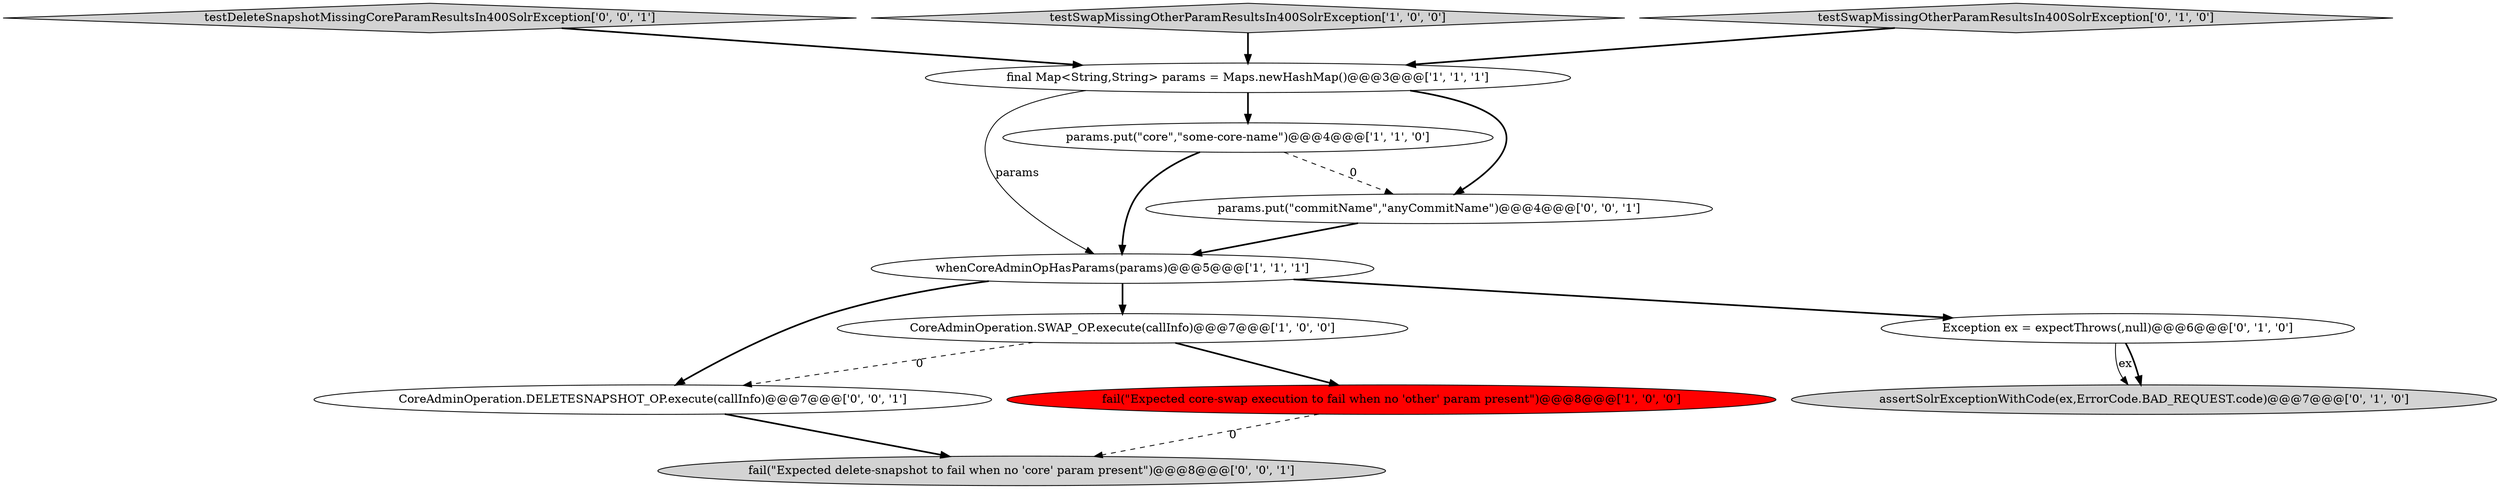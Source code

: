 digraph {
10 [style = filled, label = "CoreAdminOperation.DELETESNAPSHOT_OP.execute(callInfo)@@@7@@@['0', '0', '1']", fillcolor = white, shape = ellipse image = "AAA0AAABBB3BBB"];
5 [style = filled, label = "fail(\"Expected core-swap execution to fail when no 'other' param present\")@@@8@@@['1', '0', '0']", fillcolor = red, shape = ellipse image = "AAA1AAABBB1BBB"];
2 [style = filled, label = "whenCoreAdminOpHasParams(params)@@@5@@@['1', '1', '1']", fillcolor = white, shape = ellipse image = "AAA0AAABBB1BBB"];
12 [style = filled, label = "testDeleteSnapshotMissingCoreParamResultsIn400SolrException['0', '0', '1']", fillcolor = lightgray, shape = diamond image = "AAA0AAABBB3BBB"];
4 [style = filled, label = "CoreAdminOperation.SWAP_OP.execute(callInfo)@@@7@@@['1', '0', '0']", fillcolor = white, shape = ellipse image = "AAA0AAABBB1BBB"];
1 [style = filled, label = "params.put(\"core\",\"some-core-name\")@@@4@@@['1', '1', '0']", fillcolor = white, shape = ellipse image = "AAA0AAABBB1BBB"];
3 [style = filled, label = "testSwapMissingOtherParamResultsIn400SolrException['1', '0', '0']", fillcolor = lightgray, shape = diamond image = "AAA0AAABBB1BBB"];
6 [style = filled, label = "assertSolrExceptionWithCode(ex,ErrorCode.BAD_REQUEST.code)@@@7@@@['0', '1', '0']", fillcolor = lightgray, shape = ellipse image = "AAA0AAABBB2BBB"];
9 [style = filled, label = "params.put(\"commitName\",\"anyCommitName\")@@@4@@@['0', '0', '1']", fillcolor = white, shape = ellipse image = "AAA0AAABBB3BBB"];
11 [style = filled, label = "fail(\"Expected delete-snapshot to fail when no 'core' param present\")@@@8@@@['0', '0', '1']", fillcolor = lightgray, shape = ellipse image = "AAA0AAABBB3BBB"];
8 [style = filled, label = "testSwapMissingOtherParamResultsIn400SolrException['0', '1', '0']", fillcolor = lightgray, shape = diamond image = "AAA0AAABBB2BBB"];
7 [style = filled, label = "Exception ex = expectThrows(,null)@@@6@@@['0', '1', '0']", fillcolor = white, shape = ellipse image = "AAA0AAABBB2BBB"];
0 [style = filled, label = "final Map<String,String> params = Maps.newHashMap()@@@3@@@['1', '1', '1']", fillcolor = white, shape = ellipse image = "AAA0AAABBB1BBB"];
8->0 [style = bold, label=""];
0->2 [style = solid, label="params"];
7->6 [style = solid, label="ex"];
1->9 [style = dashed, label="0"];
1->2 [style = bold, label=""];
0->9 [style = bold, label=""];
2->7 [style = bold, label=""];
4->10 [style = dashed, label="0"];
5->11 [style = dashed, label="0"];
2->10 [style = bold, label=""];
2->4 [style = bold, label=""];
4->5 [style = bold, label=""];
0->1 [style = bold, label=""];
9->2 [style = bold, label=""];
12->0 [style = bold, label=""];
3->0 [style = bold, label=""];
7->6 [style = bold, label=""];
10->11 [style = bold, label=""];
}
